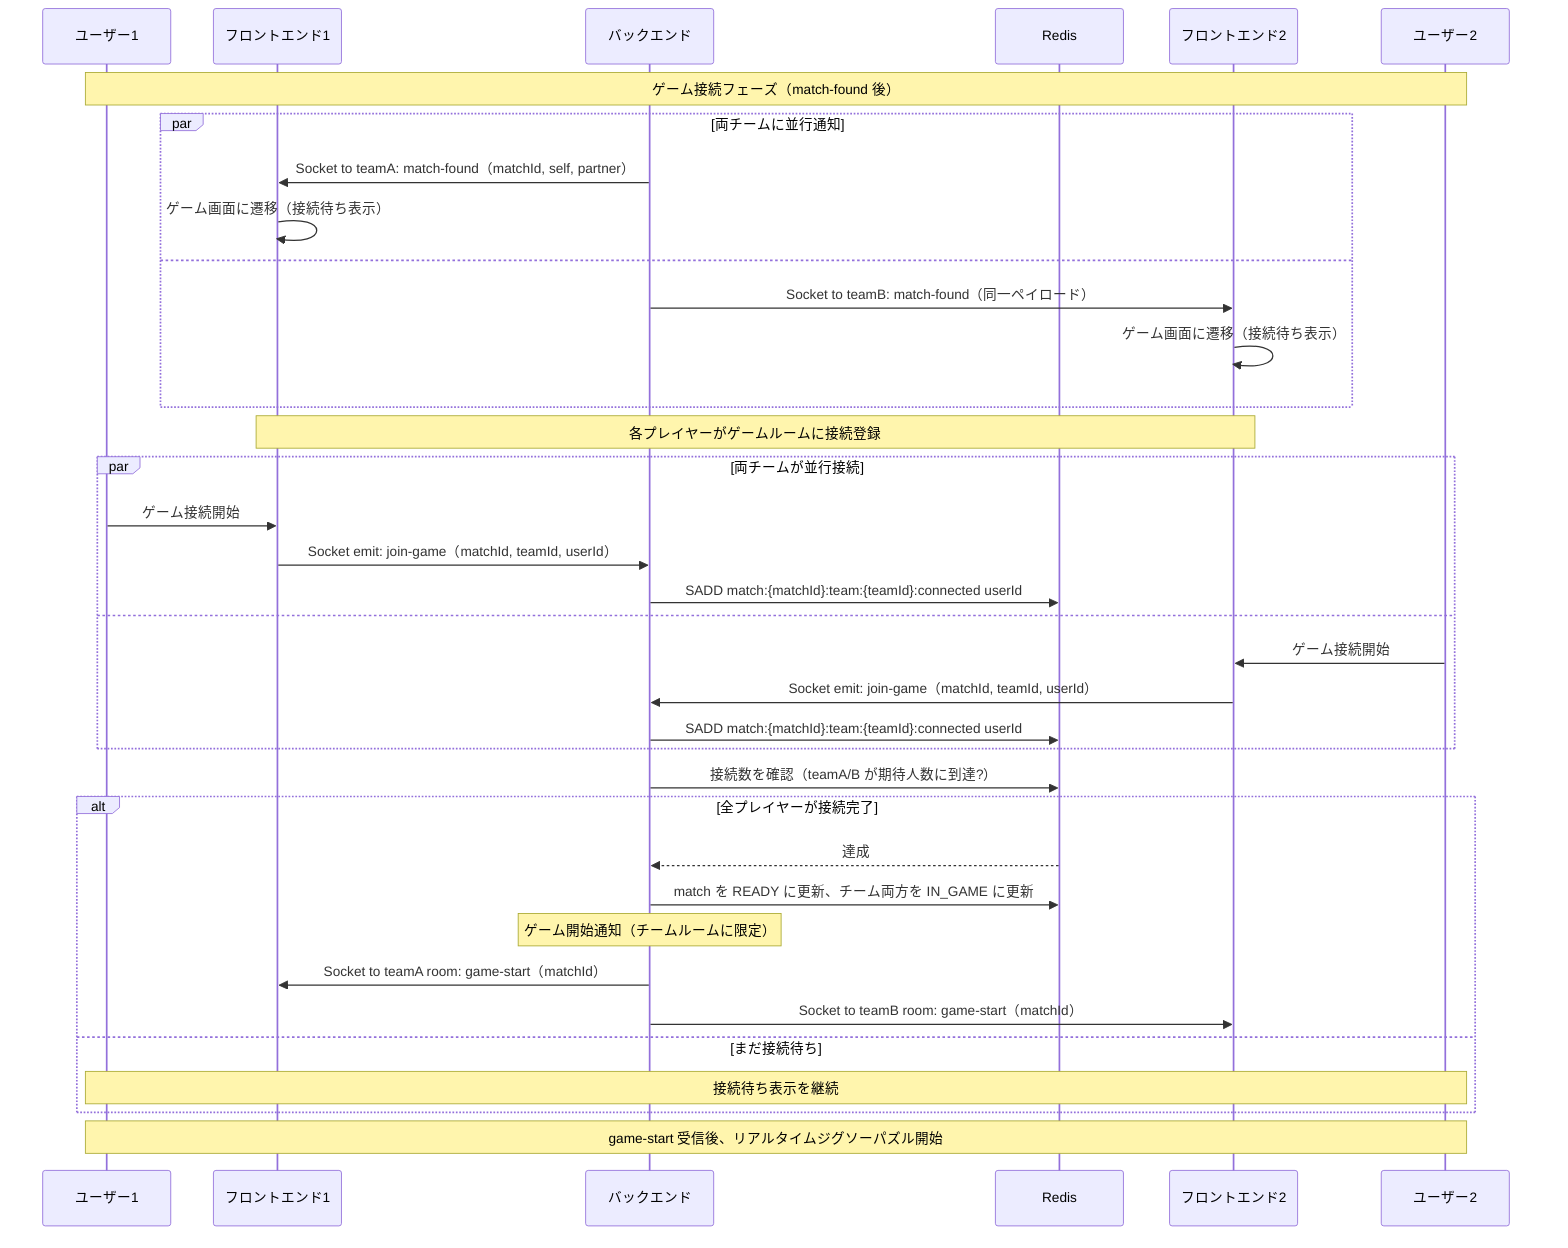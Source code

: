%%{init: {'theme':'default', 'themeVariables': {'primaryColor': '#4f46e5', 'primaryTextColor': '#fff', 'primaryBorderColor': '#3730a3', 'lineColor': '#374151', 'secondaryColor': '#e5e7eb', 'tertiaryColor': '#f3f4f6'}}}%%

sequenceDiagram
    participant U1 as ユーザー1
    participant F1 as フロントエンド1
    participant B as バックエンド
    participant R as Redis
    participant F2 as フロントエンド2
    participant U2 as ユーザー2

    Note over U1,U2: ゲーム接続フェーズ（match-found 後）

    par 両チームに並行通知
        B->>F1: Socket to teamA: match-found（matchId, self, partner）
        F1->>F1: ゲーム画面に遷移（接続待ち表示）
    and
        B->>F2: Socket to teamB: match-found（同一ペイロード）
        F2->>F2: ゲーム画面に遷移（接続待ち表示）
    end

    Note over F1,F2: 各プレイヤーがゲームルームに接続登録
    par 両チームが並行接続
        U1->>F1: ゲーム接続開始
        F1->>B: Socket emit: join-game（matchId, teamId, userId）
        B->>R: SADD match:{matchId}:team:{teamId}:connected userId
    and
        U2->>F2: ゲーム接続開始
        F2->>B: Socket emit: join-game（matchId, teamId, userId）
        B->>R: SADD match:{matchId}:team:{teamId}:connected userId
    end

    B->>R: 接続数を確認（teamA/B が期待人数に到達?）
    alt 全プレイヤーが接続完了
        R-->>B: 達成
        B->>R: match を READY に更新、チーム両方を IN_GAME に更新
        Note over B: ゲーム開始通知（チームルームに限定）
        B->>F1: Socket to teamA room: game-start（matchId）
        B->>F2: Socket to teamB room: game-start（matchId）
    else まだ接続待ち
        Note over U1,U2: 接続待ち表示を継続
    end

    Note over U1,U2: game-start 受信後、リアルタイムジグソーパズル開始